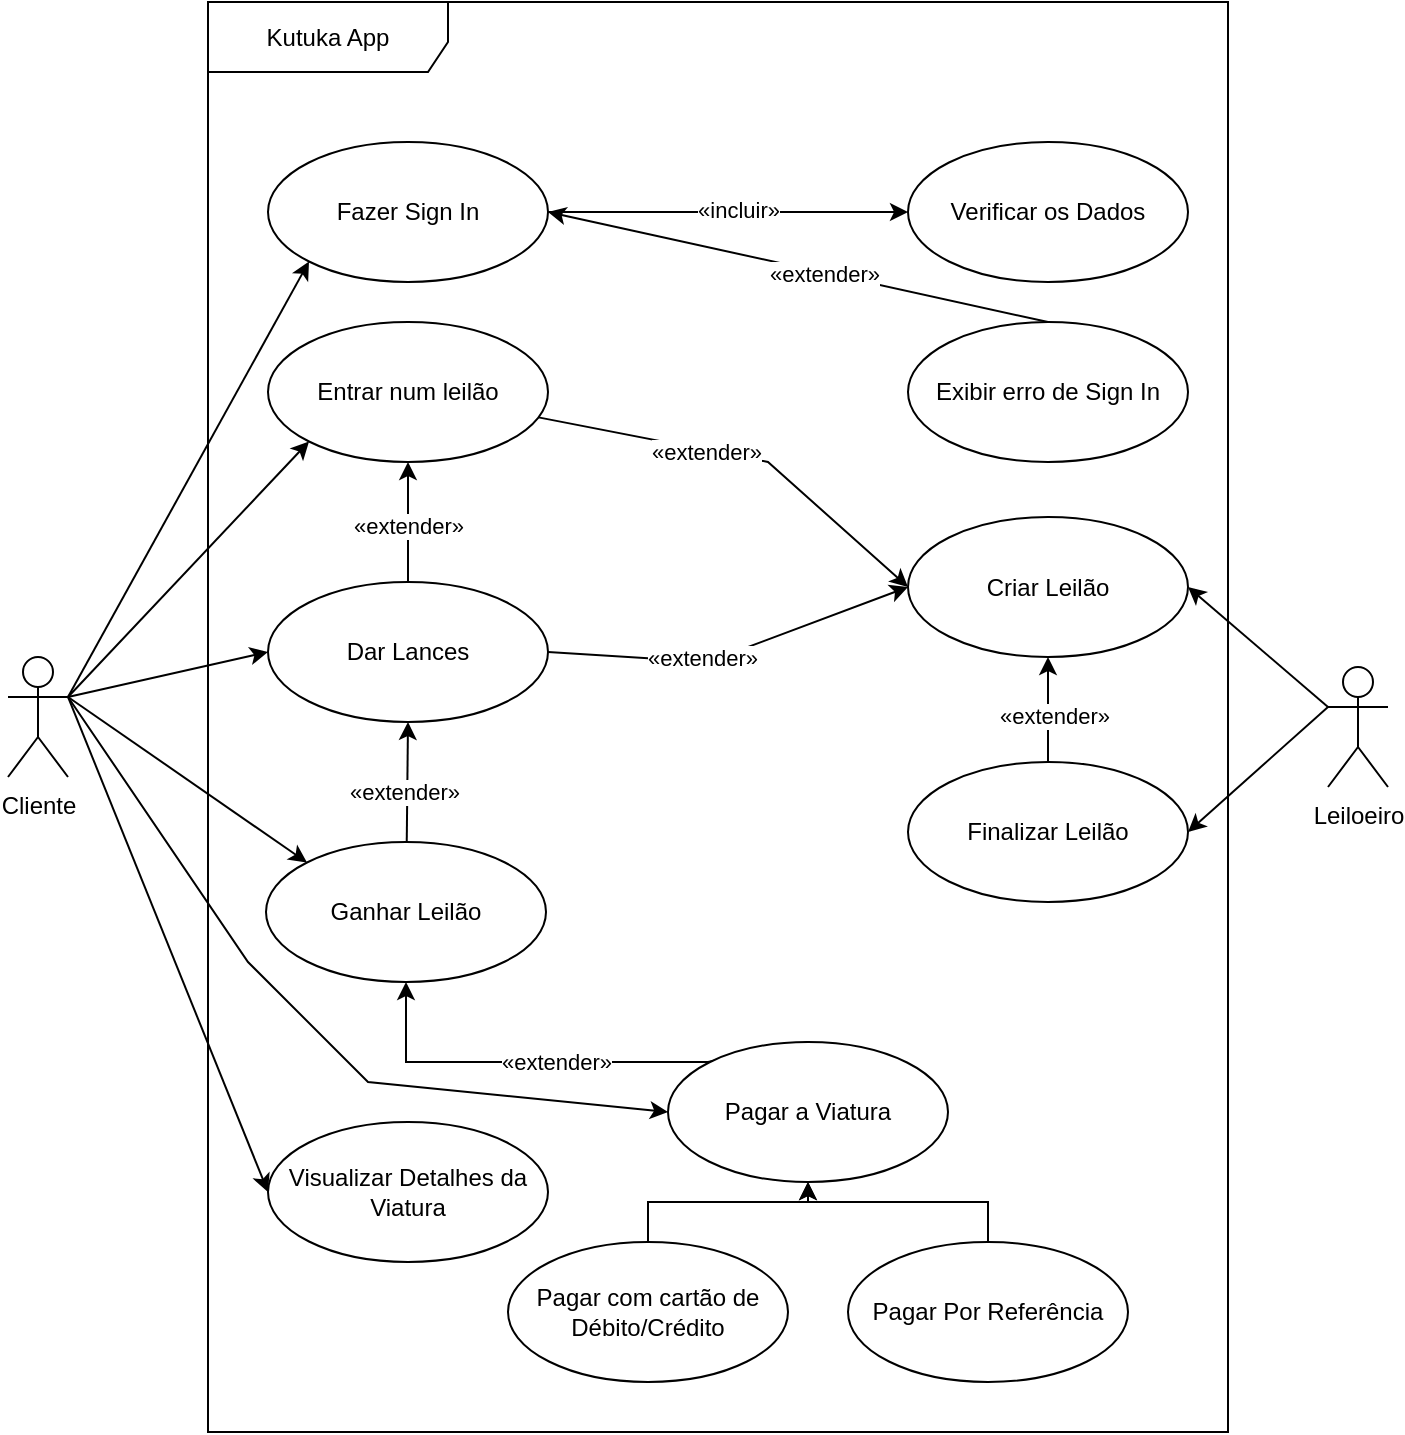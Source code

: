 <mxfile version="24.2.5" type="device">
  <diagram name="Página-1" id="Pb0DnK2VHtB3imWuyD9p">
    <mxGraphModel dx="794" dy="828" grid="1" gridSize="10" guides="1" tooltips="1" connect="1" arrows="1" fold="1" page="1" pageScale="1" pageWidth="827" pageHeight="1169" math="0" shadow="0">
      <root>
        <mxCell id="0" />
        <mxCell id="1" parent="0" />
        <mxCell id="AR-V1aZXlCYJ-r2_OON--1" value="Kutuka App" style="shape=umlFrame;whiteSpace=wrap;html=1;pointerEvents=0;width=120;height=35;" vertex="1" parent="1">
          <mxGeometry x="170" y="70" width="510" height="715" as="geometry" />
        </mxCell>
        <mxCell id="AR-V1aZXlCYJ-r2_OON--53" style="edgeStyle=none;rounded=0;orthogonalLoop=1;jettySize=auto;html=1;exitX=1;exitY=0.333;exitDx=0;exitDy=0;exitPerimeter=0;entryX=0;entryY=1;entryDx=0;entryDy=0;" edge="1" parent="1" source="AR-V1aZXlCYJ-r2_OON--2" target="AR-V1aZXlCYJ-r2_OON--10">
          <mxGeometry relative="1" as="geometry">
            <mxPoint x="160" y="450" as="targetPoint" />
          </mxGeometry>
        </mxCell>
        <mxCell id="AR-V1aZXlCYJ-r2_OON--54" style="edgeStyle=none;rounded=0;orthogonalLoop=1;jettySize=auto;html=1;exitX=1;exitY=0.333;exitDx=0;exitDy=0;exitPerimeter=0;entryX=0;entryY=1;entryDx=0;entryDy=0;" edge="1" parent="1" source="AR-V1aZXlCYJ-r2_OON--2" target="AR-V1aZXlCYJ-r2_OON--8">
          <mxGeometry relative="1" as="geometry" />
        </mxCell>
        <mxCell id="AR-V1aZXlCYJ-r2_OON--55" style="edgeStyle=none;rounded=0;orthogonalLoop=1;jettySize=auto;html=1;exitX=1;exitY=0.333;exitDx=0;exitDy=0;exitPerimeter=0;entryX=0;entryY=0.5;entryDx=0;entryDy=0;" edge="1" parent="1" source="AR-V1aZXlCYJ-r2_OON--2" target="AR-V1aZXlCYJ-r2_OON--45">
          <mxGeometry relative="1" as="geometry" />
        </mxCell>
        <mxCell id="AR-V1aZXlCYJ-r2_OON--73" style="edgeStyle=none;rounded=0;orthogonalLoop=1;jettySize=auto;html=1;exitX=1;exitY=0.333;exitDx=0;exitDy=0;exitPerimeter=0;entryX=0;entryY=0.5;entryDx=0;entryDy=0;" edge="1" parent="1" source="AR-V1aZXlCYJ-r2_OON--2" target="AR-V1aZXlCYJ-r2_OON--24">
          <mxGeometry relative="1" as="geometry">
            <Array as="points">
              <mxPoint x="190" y="550" />
              <mxPoint x="250" y="610" />
            </Array>
          </mxGeometry>
        </mxCell>
        <mxCell id="AR-V1aZXlCYJ-r2_OON--76" style="edgeStyle=none;rounded=0;orthogonalLoop=1;jettySize=auto;html=1;exitX=1;exitY=0.333;exitDx=0;exitDy=0;exitPerimeter=0;entryX=0;entryY=0;entryDx=0;entryDy=0;" edge="1" parent="1" source="AR-V1aZXlCYJ-r2_OON--2" target="AR-V1aZXlCYJ-r2_OON--46">
          <mxGeometry relative="1" as="geometry" />
        </mxCell>
        <mxCell id="AR-V1aZXlCYJ-r2_OON--77" style="edgeStyle=none;rounded=0;orthogonalLoop=1;jettySize=auto;html=1;exitX=1;exitY=0.333;exitDx=0;exitDy=0;exitPerimeter=0;entryX=0;entryY=0.5;entryDx=0;entryDy=0;" edge="1" parent="1" source="AR-V1aZXlCYJ-r2_OON--2" target="AR-V1aZXlCYJ-r2_OON--23">
          <mxGeometry relative="1" as="geometry" />
        </mxCell>
        <mxCell id="AR-V1aZXlCYJ-r2_OON--2" value="Cliente" style="shape=umlActor;verticalLabelPosition=bottom;verticalAlign=top;html=1;" vertex="1" parent="1">
          <mxGeometry x="70" y="397.5" width="30" height="60" as="geometry" />
        </mxCell>
        <mxCell id="AR-V1aZXlCYJ-r2_OON--50" style="edgeStyle=none;rounded=0;orthogonalLoop=1;jettySize=auto;html=1;exitX=0;exitY=0.333;exitDx=0;exitDy=0;exitPerimeter=0;entryX=1;entryY=0.5;entryDx=0;entryDy=0;" edge="1" parent="1" source="AR-V1aZXlCYJ-r2_OON--3" target="AR-V1aZXlCYJ-r2_OON--47">
          <mxGeometry relative="1" as="geometry" />
        </mxCell>
        <mxCell id="AR-V1aZXlCYJ-r2_OON--52" style="edgeStyle=none;rounded=0;orthogonalLoop=1;jettySize=auto;html=1;exitX=0;exitY=0.333;exitDx=0;exitDy=0;exitPerimeter=0;entryX=1;entryY=0.5;entryDx=0;entryDy=0;" edge="1" parent="1" source="AR-V1aZXlCYJ-r2_OON--3" target="AR-V1aZXlCYJ-r2_OON--51">
          <mxGeometry relative="1" as="geometry" />
        </mxCell>
        <mxCell id="AR-V1aZXlCYJ-r2_OON--3" value="Leiloeiro" style="shape=umlActor;verticalLabelPosition=bottom;verticalAlign=top;html=1;" vertex="1" parent="1">
          <mxGeometry x="730" y="402.5" width="30" height="60" as="geometry" />
        </mxCell>
        <mxCell id="AR-V1aZXlCYJ-r2_OON--16" style="edgeStyle=orthogonalEdgeStyle;rounded=0;orthogonalLoop=1;jettySize=auto;html=1;" edge="1" parent="1" source="AR-V1aZXlCYJ-r2_OON--8" target="AR-V1aZXlCYJ-r2_OON--11">
          <mxGeometry relative="1" as="geometry" />
        </mxCell>
        <mxCell id="AR-V1aZXlCYJ-r2_OON--17" value="«incluir»" style="edgeLabel;html=1;align=center;verticalAlign=middle;resizable=0;points=[];" vertex="1" connectable="0" parent="AR-V1aZXlCYJ-r2_OON--16">
          <mxGeometry x="0.056" y="1" relative="1" as="geometry">
            <mxPoint as="offset" />
          </mxGeometry>
        </mxCell>
        <mxCell id="AR-V1aZXlCYJ-r2_OON--8" value="Fazer Sign In" style="ellipse;whiteSpace=wrap;html=1;" vertex="1" parent="1">
          <mxGeometry x="200" y="140" width="140" height="70" as="geometry" />
        </mxCell>
        <mxCell id="AR-V1aZXlCYJ-r2_OON--58" style="rounded=0;orthogonalLoop=1;jettySize=auto;html=1;entryX=0;entryY=0.5;entryDx=0;entryDy=0;" edge="1" parent="1" source="AR-V1aZXlCYJ-r2_OON--10" target="AR-V1aZXlCYJ-r2_OON--51">
          <mxGeometry relative="1" as="geometry">
            <Array as="points">
              <mxPoint x="450" y="300" />
            </Array>
          </mxGeometry>
        </mxCell>
        <mxCell id="AR-V1aZXlCYJ-r2_OON--59" value="«extender»" style="edgeLabel;html=1;align=center;verticalAlign=middle;resizable=0;points=[];" vertex="1" connectable="0" parent="AR-V1aZXlCYJ-r2_OON--58">
          <mxGeometry x="-0.19" y="-1" relative="1" as="geometry">
            <mxPoint as="offset" />
          </mxGeometry>
        </mxCell>
        <mxCell id="AR-V1aZXlCYJ-r2_OON--10" value="Entrar num leilão" style="ellipse;whiteSpace=wrap;html=1;" vertex="1" parent="1">
          <mxGeometry x="200" y="230" width="140" height="70" as="geometry" />
        </mxCell>
        <mxCell id="AR-V1aZXlCYJ-r2_OON--11" value="Verificar os Dados" style="ellipse;whiteSpace=wrap;html=1;" vertex="1" parent="1">
          <mxGeometry x="520" y="140" width="140" height="70" as="geometry" />
        </mxCell>
        <mxCell id="AR-V1aZXlCYJ-r2_OON--67" style="edgeStyle=none;rounded=0;orthogonalLoop=1;jettySize=auto;html=1;exitX=0.5;exitY=0;exitDx=0;exitDy=0;entryX=1;entryY=0.5;entryDx=0;entryDy=0;" edge="1" parent="1" source="AR-V1aZXlCYJ-r2_OON--18" target="AR-V1aZXlCYJ-r2_OON--8">
          <mxGeometry relative="1" as="geometry" />
        </mxCell>
        <mxCell id="AR-V1aZXlCYJ-r2_OON--68" value="«extender»" style="edgeLabel;html=1;align=center;verticalAlign=middle;resizable=0;points=[];" vertex="1" connectable="0" parent="AR-V1aZXlCYJ-r2_OON--67">
          <mxGeometry x="-0.097" y="1" relative="1" as="geometry">
            <mxPoint x="1" as="offset" />
          </mxGeometry>
        </mxCell>
        <mxCell id="AR-V1aZXlCYJ-r2_OON--18" value="Exibir erro de Sign In" style="ellipse;whiteSpace=wrap;html=1;" vertex="1" parent="1">
          <mxGeometry x="520" y="230" width="140" height="70" as="geometry" />
        </mxCell>
        <mxCell id="AR-V1aZXlCYJ-r2_OON--23" value="Visualizar Detalhes da Viatura" style="ellipse;whiteSpace=wrap;html=1;" vertex="1" parent="1">
          <mxGeometry x="200" y="630" width="140" height="70" as="geometry" />
        </mxCell>
        <mxCell id="AR-V1aZXlCYJ-r2_OON--60" style="edgeStyle=none;rounded=0;orthogonalLoop=1;jettySize=auto;html=1;exitX=0.5;exitY=0;exitDx=0;exitDy=0;entryX=0.5;entryY=1;entryDx=0;entryDy=0;" edge="1" parent="1" source="AR-V1aZXlCYJ-r2_OON--24" target="AR-V1aZXlCYJ-r2_OON--46">
          <mxGeometry relative="1" as="geometry">
            <Array as="points">
              <mxPoint x="420" y="600" />
              <mxPoint x="370" y="600" />
              <mxPoint x="269" y="600" />
            </Array>
          </mxGeometry>
        </mxCell>
        <mxCell id="AR-V1aZXlCYJ-r2_OON--61" value="«extender»" style="edgeLabel;html=1;align=center;verticalAlign=middle;resizable=0;points=[];" vertex="1" connectable="0" parent="AR-V1aZXlCYJ-r2_OON--60">
          <mxGeometry x="0.052" relative="1" as="geometry">
            <mxPoint as="offset" />
          </mxGeometry>
        </mxCell>
        <mxCell id="AR-V1aZXlCYJ-r2_OON--24" value="Pagar a Viatura" style="ellipse;whiteSpace=wrap;html=1;" vertex="1" parent="1">
          <mxGeometry x="400" y="590" width="140" height="70" as="geometry" />
        </mxCell>
        <mxCell id="AR-V1aZXlCYJ-r2_OON--43" value="" style="edgeStyle=orthogonalEdgeStyle;rounded=0;orthogonalLoop=1;jettySize=auto;html=1;" edge="1" parent="1" source="AR-V1aZXlCYJ-r2_OON--25" target="AR-V1aZXlCYJ-r2_OON--24">
          <mxGeometry relative="1" as="geometry" />
        </mxCell>
        <mxCell id="AR-V1aZXlCYJ-r2_OON--25" value="Pagar com cartão de Débito/Crédito" style="ellipse;whiteSpace=wrap;html=1;" vertex="1" parent="1">
          <mxGeometry x="320" y="690" width="140" height="70" as="geometry" />
        </mxCell>
        <mxCell id="AR-V1aZXlCYJ-r2_OON--44" value="" style="edgeStyle=orthogonalEdgeStyle;rounded=0;orthogonalLoop=1;jettySize=auto;html=1;" edge="1" parent="1" source="AR-V1aZXlCYJ-r2_OON--26" target="AR-V1aZXlCYJ-r2_OON--24">
          <mxGeometry relative="1" as="geometry" />
        </mxCell>
        <mxCell id="AR-V1aZXlCYJ-r2_OON--26" value="Pagar Por Referência" style="ellipse;whiteSpace=wrap;html=1;" vertex="1" parent="1">
          <mxGeometry x="490" y="690" width="140" height="70" as="geometry" />
        </mxCell>
        <mxCell id="AR-V1aZXlCYJ-r2_OON--34" style="edgeStyle=none;rounded=0;orthogonalLoop=1;jettySize=auto;html=1;exitX=0.5;exitY=0;exitDx=0;exitDy=0;" edge="1" parent="1" source="AR-V1aZXlCYJ-r2_OON--25" target="AR-V1aZXlCYJ-r2_OON--25">
          <mxGeometry relative="1" as="geometry" />
        </mxCell>
        <mxCell id="AR-V1aZXlCYJ-r2_OON--56" style="edgeStyle=none;rounded=0;orthogonalLoop=1;jettySize=auto;html=1;exitX=1;exitY=0.5;exitDx=0;exitDy=0;entryX=0;entryY=0.5;entryDx=0;entryDy=0;" edge="1" parent="1" source="AR-V1aZXlCYJ-r2_OON--45" target="AR-V1aZXlCYJ-r2_OON--51">
          <mxGeometry relative="1" as="geometry">
            <Array as="points">
              <mxPoint x="420" y="400" />
            </Array>
          </mxGeometry>
        </mxCell>
        <mxCell id="AR-V1aZXlCYJ-r2_OON--57" value="«extender»" style="edgeLabel;html=1;align=center;verticalAlign=middle;resizable=0;points=[];" vertex="1" connectable="0" parent="AR-V1aZXlCYJ-r2_OON--56">
          <mxGeometry x="-0.108" y="-3" relative="1" as="geometry">
            <mxPoint x="-7" y="-4" as="offset" />
          </mxGeometry>
        </mxCell>
        <mxCell id="AR-V1aZXlCYJ-r2_OON--64" value="" style="edgeStyle=none;rounded=0;orthogonalLoop=1;jettySize=auto;html=1;" edge="1" parent="1" source="AR-V1aZXlCYJ-r2_OON--45" target="AR-V1aZXlCYJ-r2_OON--10">
          <mxGeometry relative="1" as="geometry" />
        </mxCell>
        <mxCell id="AR-V1aZXlCYJ-r2_OON--65" value="«extender»" style="edgeLabel;html=1;align=center;verticalAlign=middle;resizable=0;points=[];" vertex="1" connectable="0" parent="AR-V1aZXlCYJ-r2_OON--64">
          <mxGeometry x="-0.05" relative="1" as="geometry">
            <mxPoint as="offset" />
          </mxGeometry>
        </mxCell>
        <mxCell id="AR-V1aZXlCYJ-r2_OON--45" value="Dar Lances" style="ellipse;whiteSpace=wrap;html=1;" vertex="1" parent="1">
          <mxGeometry x="200" y="360" width="140" height="70" as="geometry" />
        </mxCell>
        <mxCell id="AR-V1aZXlCYJ-r2_OON--62" style="edgeStyle=none;rounded=0;orthogonalLoop=1;jettySize=auto;html=1;entryX=0.5;entryY=1;entryDx=0;entryDy=0;" edge="1" parent="1" source="AR-V1aZXlCYJ-r2_OON--46" target="AR-V1aZXlCYJ-r2_OON--45">
          <mxGeometry relative="1" as="geometry" />
        </mxCell>
        <mxCell id="AR-V1aZXlCYJ-r2_OON--63" value="«extender»" style="edgeLabel;html=1;align=center;verticalAlign=middle;resizable=0;points=[];" vertex="1" connectable="0" parent="AR-V1aZXlCYJ-r2_OON--62">
          <mxGeometry x="-0.161" y="2" relative="1" as="geometry">
            <mxPoint as="offset" />
          </mxGeometry>
        </mxCell>
        <mxCell id="AR-V1aZXlCYJ-r2_OON--46" value="Ganhar Leilão" style="ellipse;whiteSpace=wrap;html=1;" vertex="1" parent="1">
          <mxGeometry x="199" y="490" width="140" height="70" as="geometry" />
        </mxCell>
        <mxCell id="AR-V1aZXlCYJ-r2_OON--74" value="" style="edgeStyle=none;rounded=0;orthogonalLoop=1;jettySize=auto;html=1;" edge="1" parent="1" source="AR-V1aZXlCYJ-r2_OON--47" target="AR-V1aZXlCYJ-r2_OON--51">
          <mxGeometry relative="1" as="geometry" />
        </mxCell>
        <mxCell id="AR-V1aZXlCYJ-r2_OON--75" value="«extender»" style="edgeLabel;html=1;align=center;verticalAlign=middle;resizable=0;points=[];" vertex="1" connectable="0" parent="AR-V1aZXlCYJ-r2_OON--74">
          <mxGeometry x="-0.124" y="-3" relative="1" as="geometry">
            <mxPoint as="offset" />
          </mxGeometry>
        </mxCell>
        <mxCell id="AR-V1aZXlCYJ-r2_OON--47" value="Finalizar Leilão" style="ellipse;whiteSpace=wrap;html=1;" vertex="1" parent="1">
          <mxGeometry x="520" y="450" width="140" height="70" as="geometry" />
        </mxCell>
        <mxCell id="AR-V1aZXlCYJ-r2_OON--51" value="Criar Leilão" style="ellipse;whiteSpace=wrap;html=1;" vertex="1" parent="1">
          <mxGeometry x="520" y="327.5" width="140" height="70" as="geometry" />
        </mxCell>
      </root>
    </mxGraphModel>
  </diagram>
</mxfile>
